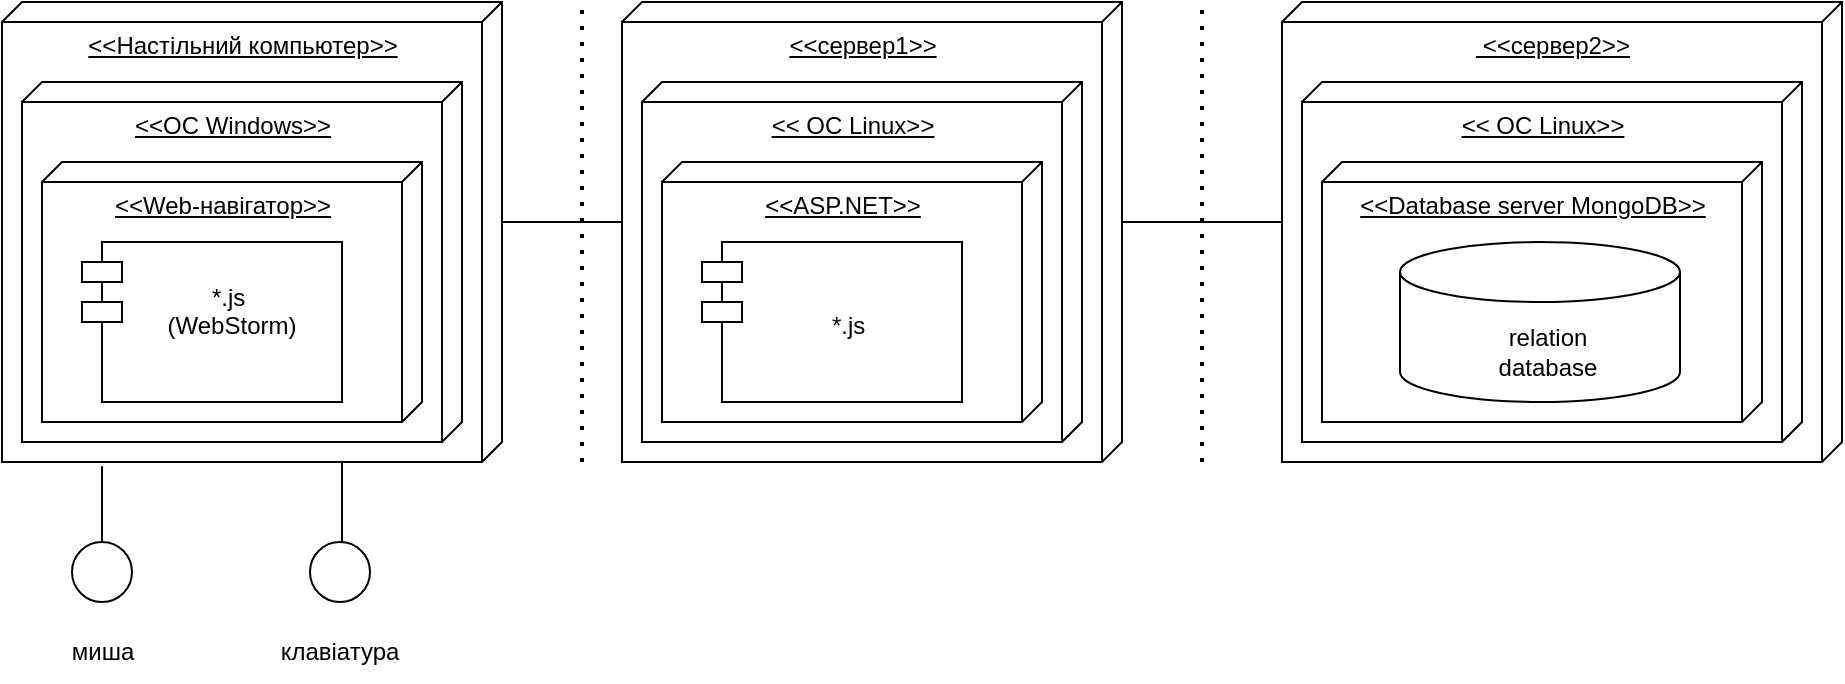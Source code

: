 <mxfile version="20.3.6" type="device"><diagram id="dvXwN6l9GiqoFDhUX0VQ" name="Страница 1"><mxGraphModel dx="1382" dy="774" grid="1" gridSize="10" guides="1" tooltips="1" connect="1" arrows="1" fold="1" page="1" pageScale="1" pageWidth="827" pageHeight="1169" math="0" shadow="0"><root><mxCell id="0"/><mxCell id="1" parent="0"/><mxCell id="uPnAlosDpCCXVajw7O0t-1" value="&amp;lt;&amp;lt;Настільний компьютер&amp;gt;&amp;gt;" style="verticalAlign=top;align=center;spacingTop=8;spacingLeft=2;spacingRight=12;shape=cube;size=10;direction=south;fontStyle=4;html=1;" parent="1" vertex="1"><mxGeometry x="90" y="160" width="250" height="230" as="geometry"/></mxCell><mxCell id="uPnAlosDpCCXVajw7O0t-2" value="&amp;lt;&amp;lt;ОС Windows&amp;gt;&amp;gt;" style="verticalAlign=top;align=center;spacingTop=8;spacingLeft=2;spacingRight=12;shape=cube;size=10;direction=south;fontStyle=4;html=1;" parent="1" vertex="1"><mxGeometry x="100" y="200" width="220" height="180" as="geometry"/></mxCell><mxCell id="uPnAlosDpCCXVajw7O0t-3" value="&amp;lt;&amp;lt;Web-навігатор&amp;gt;&amp;gt;" style="verticalAlign=top;align=center;spacingTop=8;spacingLeft=2;spacingRight=12;shape=cube;size=10;direction=south;fontStyle=4;html=1;" parent="1" vertex="1"><mxGeometry x="110" y="240" width="190" height="130" as="geometry"/></mxCell><mxCell id="uPnAlosDpCCXVajw7O0t-4" value="&#10;*.js &#10;(WebStorm)" style="shape=module;align=left;spacingLeft=20;align=center;verticalAlign=top;" parent="1" vertex="1"><mxGeometry x="130" y="280" width="130" height="80" as="geometry"/></mxCell><mxCell id="uPnAlosDpCCXVajw7O0t-5" value="" style="endArrow=none;html=1;rounded=0;exitX=0;exitY=0;exitDx=110;exitDy=0;exitPerimeter=0;" parent="1" source="uPnAlosDpCCXVajw7O0t-1" edge="1"><mxGeometry width="50" height="50" relative="1" as="geometry"><mxPoint x="390" y="320" as="sourcePoint"/><mxPoint x="420" y="270" as="targetPoint"/></mxGeometry></mxCell><mxCell id="uPnAlosDpCCXVajw7O0t-6" value="" style="endArrow=none;dashed=1;html=1;dashPattern=1 3;strokeWidth=2;rounded=0;" parent="1" edge="1"><mxGeometry width="50" height="50" relative="1" as="geometry"><mxPoint x="380" y="390" as="sourcePoint"/><mxPoint x="380" y="160" as="targetPoint"/></mxGeometry></mxCell><mxCell id="uPnAlosDpCCXVajw7O0t-7" value="&amp;lt;&amp;lt;сервер1&amp;gt;&amp;gt;" style="verticalAlign=top;align=center;spacingTop=8;spacingLeft=2;spacingRight=12;shape=cube;size=10;direction=south;fontStyle=4;html=1;" parent="1" vertex="1"><mxGeometry x="400" y="160" width="250" height="230" as="geometry"/></mxCell><mxCell id="uPnAlosDpCCXVajw7O0t-8" value="&amp;lt;&amp;lt; OC Linux&amp;gt;&amp;gt;" style="verticalAlign=top;align=center;spacingTop=8;spacingLeft=2;spacingRight=12;shape=cube;size=10;direction=south;fontStyle=4;html=1;" parent="1" vertex="1"><mxGeometry x="410" y="200" width="220" height="180" as="geometry"/></mxCell><mxCell id="uPnAlosDpCCXVajw7O0t-9" value="&amp;lt;&amp;lt;ASP.NET&amp;gt;&amp;gt;" style="verticalAlign=top;align=center;spacingTop=8;spacingLeft=2;spacingRight=12;shape=cube;size=10;direction=south;fontStyle=4;html=1;" parent="1" vertex="1"><mxGeometry x="420" y="240" width="190" height="130" as="geometry"/></mxCell><mxCell id="uPnAlosDpCCXVajw7O0t-10" value="&#10;&#10;*.js " style="shape=module;align=left;spacingLeft=20;align=center;verticalAlign=top;" parent="1" vertex="1"><mxGeometry x="440" y="280" width="130" height="80" as="geometry"/></mxCell><mxCell id="uPnAlosDpCCXVajw7O0t-11" value="" style="endArrow=none;html=1;rounded=0;exitX=0;exitY=0;exitDx=110;exitDy=0;exitPerimeter=0;" parent="1" source="uPnAlosDpCCXVajw7O0t-7" edge="1"><mxGeometry width="50" height="50" relative="1" as="geometry"><mxPoint x="700" y="320" as="sourcePoint"/><mxPoint x="730" y="270" as="targetPoint"/></mxGeometry></mxCell><mxCell id="uPnAlosDpCCXVajw7O0t-12" value="" style="endArrow=none;dashed=1;html=1;dashPattern=1 3;strokeWidth=2;rounded=0;" parent="1" edge="1"><mxGeometry width="50" height="50" relative="1" as="geometry"><mxPoint x="690" y="390" as="sourcePoint"/><mxPoint x="690" y="160" as="targetPoint"/></mxGeometry></mxCell><mxCell id="uPnAlosDpCCXVajw7O0t-13" value="" style="endArrow=none;html=1;rounded=0;exitX=1.009;exitY=0.8;exitDx=0;exitDy=0;exitPerimeter=0;" parent="1" source="uPnAlosDpCCXVajw7O0t-1" edge="1"><mxGeometry width="50" height="50" relative="1" as="geometry"><mxPoint x="410" y="370" as="sourcePoint"/><mxPoint x="140" y="430" as="targetPoint"/></mxGeometry></mxCell><mxCell id="uPnAlosDpCCXVajw7O0t-14" value="" style="endArrow=none;html=1;rounded=0;exitX=1;exitY=0.32;exitDx=0;exitDy=0;exitPerimeter=0;" parent="1" source="uPnAlosDpCCXVajw7O0t-1" edge="1"><mxGeometry width="50" height="50" relative="1" as="geometry"><mxPoint x="150" y="402.07" as="sourcePoint"/><mxPoint x="260" y="430" as="targetPoint"/><Array as="points"/></mxGeometry></mxCell><mxCell id="uPnAlosDpCCXVajw7O0t-15" value="" style="ellipse;whiteSpace=wrap;html=1;aspect=fixed;" parent="1" vertex="1"><mxGeometry x="125" y="430" width="30" height="30" as="geometry"/></mxCell><mxCell id="uPnAlosDpCCXVajw7O0t-16" value="" style="ellipse;whiteSpace=wrap;html=1;aspect=fixed;" parent="1" vertex="1"><mxGeometry x="244" y="430" width="30" height="30" as="geometry"/></mxCell><mxCell id="uPnAlosDpCCXVajw7O0t-17" value="миша" style="text;html=1;strokeColor=none;fillColor=none;align=center;verticalAlign=middle;whiteSpace=wrap;rounded=0;" parent="1" vertex="1"><mxGeometry x="94.5" y="470" width="91" height="30" as="geometry"/></mxCell><mxCell id="uPnAlosDpCCXVajw7O0t-18" value="клавіатура" style="text;html=1;strokeColor=none;fillColor=none;align=center;verticalAlign=middle;whiteSpace=wrap;rounded=0;" parent="1" vertex="1"><mxGeometry x="229" y="470" width="60" height="30" as="geometry"/></mxCell><mxCell id="uPnAlosDpCCXVajw7O0t-19" value="&amp;nbsp;&amp;lt;&amp;lt;сервер2&amp;gt;&amp;gt;" style="verticalAlign=top;align=center;spacingTop=8;spacingLeft=2;spacingRight=12;shape=cube;size=10;direction=south;fontStyle=4;html=1;" parent="1" vertex="1"><mxGeometry x="730" y="160" width="280" height="230" as="geometry"/></mxCell><mxCell id="uPnAlosDpCCXVajw7O0t-20" value="&amp;lt;&amp;lt; OC Linux&amp;gt;&amp;gt;" style="verticalAlign=top;align=center;spacingTop=8;spacingLeft=2;spacingRight=12;shape=cube;size=10;direction=south;fontStyle=4;html=1;" parent="1" vertex="1"><mxGeometry x="740" y="200" width="250" height="180" as="geometry"/></mxCell><mxCell id="uPnAlosDpCCXVajw7O0t-21" value="&amp;lt;&amp;lt;Database server MongoDB&amp;gt;&amp;gt;" style="verticalAlign=top;align=center;spacingTop=8;spacingLeft=2;spacingRight=12;shape=cube;size=10;direction=south;fontStyle=4;html=1;" parent="1" vertex="1"><mxGeometry x="750" y="240" width="220" height="130" as="geometry"/></mxCell><mxCell id="uPnAlosDpCCXVajw7O0t-22" value="" style="shape=cylinder3;whiteSpace=wrap;html=1;boundedLbl=1;backgroundOutline=1;size=15;" parent="1" vertex="1"><mxGeometry x="789" y="280" width="140" height="80" as="geometry"/></mxCell><mxCell id="uPnAlosDpCCXVajw7O0t-23" value="relation database" style="text;html=1;strokeColor=none;fillColor=none;align=center;verticalAlign=middle;whiteSpace=wrap;rounded=0;" parent="1" vertex="1"><mxGeometry x="833" y="320" width="60" height="30" as="geometry"/></mxCell></root></mxGraphModel></diagram></mxfile>